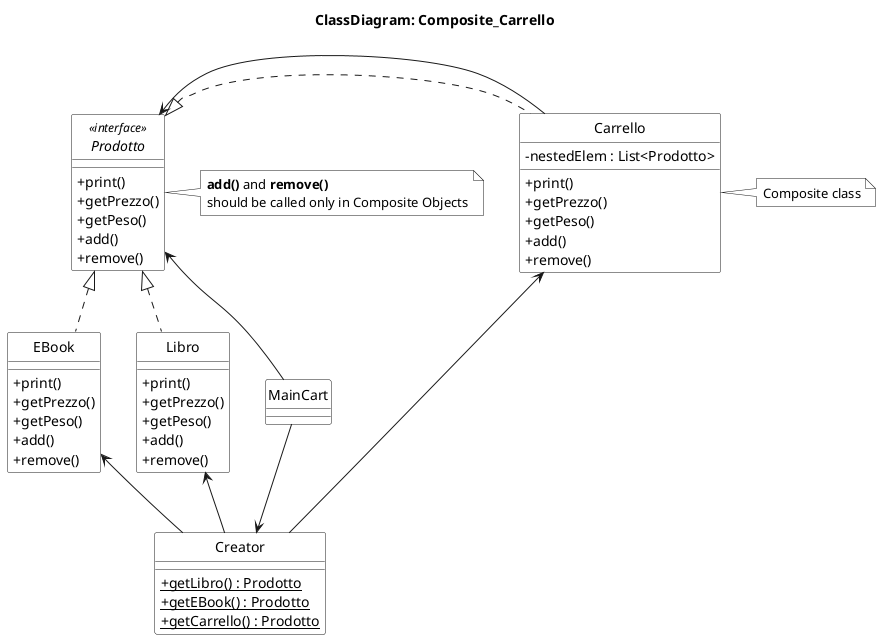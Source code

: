 @startuml

'START STYLE
skinparam{
    monochrome true
    'shadowing false
    classBackgroundColor white
    noteBackgroundColor white
    ClassAttributeIconSize 0
}
hide circle
'END STYLE


title ClassDiagram: Composite_Carrello

interface Prodotto<<interface>>{
    + print()
    + getPrezzo()
    + getPeso()
    + add()
    + remove()
}
note right
    <b>add()</b> and <b>remove()</b>
    should be called only in Composite Objects
end note

together {
    class Libro implements Prodotto{
        + print()
        + getPrezzo()
        + getPeso()
        + add()
        + remove()
    }

    class EBook implements Prodotto{
        + print()
        + getPrezzo()
        + getPeso()
        + add()
        + remove()
    }

    class Carrello implements Prodotto{
        - nestedElem : List<Prodotto>
        + print()
        + getPrezzo()
        + getPeso()
        + add()
        + remove()
    }
    note right of Carrello
    Composite class
    end note
}

class Creator{
    + {static} getLibro() : Prodotto
    + {static} getEBook() : Prodotto
    + {static} getCarrello() : Prodotto
}

class MainCart{

}

Carrello -> Prodotto

Creator -up-> Libro
Creator -up-> EBook
Creator -up-> Carrello

MainCart -right-> Creator
MainCart -up-> Prodotto

@enduml
